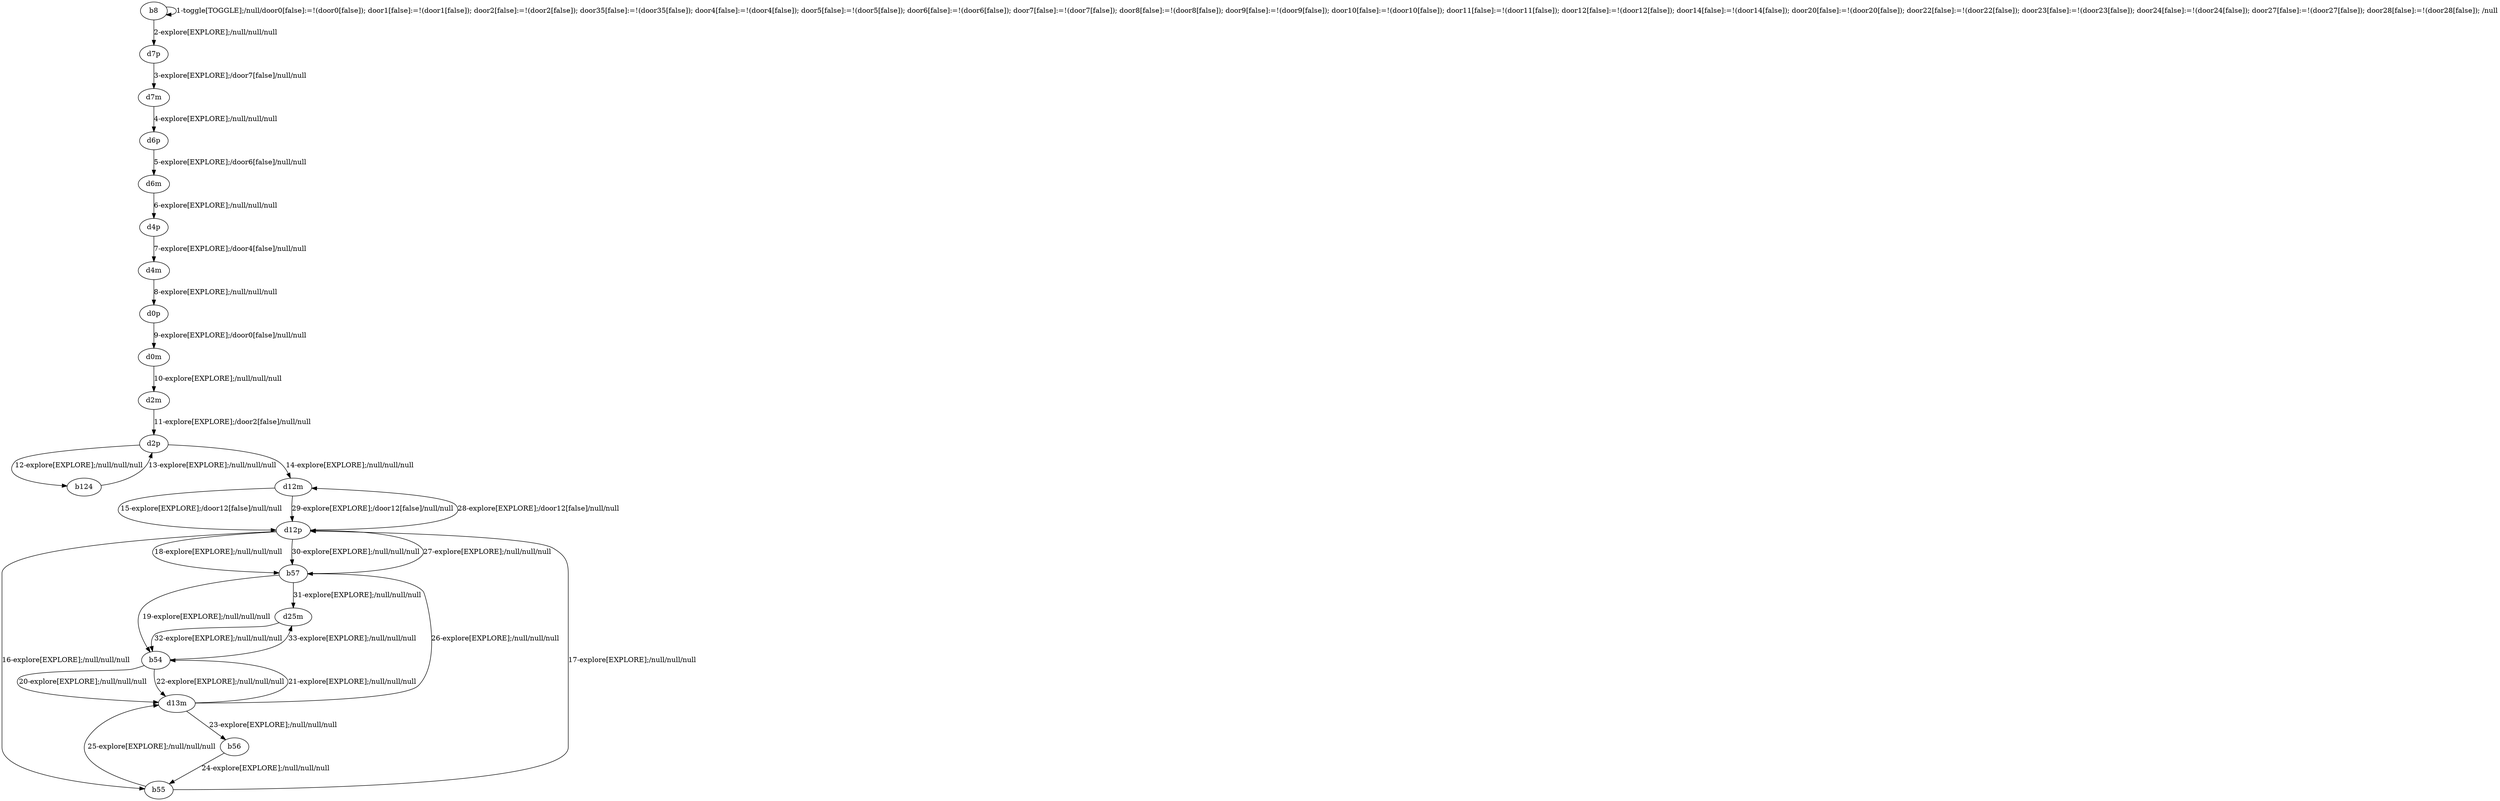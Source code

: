 # Total number of goals covered by this test: 1
# b54 --> d25m

digraph g {
"b8" -> "b8" [label = "1-toggle[TOGGLE];/null/door0[false]:=!(door0[false]); door1[false]:=!(door1[false]); door2[false]:=!(door2[false]); door35[false]:=!(door35[false]); door4[false]:=!(door4[false]); door5[false]:=!(door5[false]); door6[false]:=!(door6[false]); door7[false]:=!(door7[false]); door8[false]:=!(door8[false]); door9[false]:=!(door9[false]); door10[false]:=!(door10[false]); door11[false]:=!(door11[false]); door12[false]:=!(door12[false]); door14[false]:=!(door14[false]); door20[false]:=!(door20[false]); door22[false]:=!(door22[false]); door23[false]:=!(door23[false]); door24[false]:=!(door24[false]); door27[false]:=!(door27[false]); door28[false]:=!(door28[false]); /null"];
"b8" -> "d7p" [label = "2-explore[EXPLORE];/null/null/null"];
"d7p" -> "d7m" [label = "3-explore[EXPLORE];/door7[false]/null/null"];
"d7m" -> "d6p" [label = "4-explore[EXPLORE];/null/null/null"];
"d6p" -> "d6m" [label = "5-explore[EXPLORE];/door6[false]/null/null"];
"d6m" -> "d4p" [label = "6-explore[EXPLORE];/null/null/null"];
"d4p" -> "d4m" [label = "7-explore[EXPLORE];/door4[false]/null/null"];
"d4m" -> "d0p" [label = "8-explore[EXPLORE];/null/null/null"];
"d0p" -> "d0m" [label = "9-explore[EXPLORE];/door0[false]/null/null"];
"d0m" -> "d2m" [label = "10-explore[EXPLORE];/null/null/null"];
"d2m" -> "d2p" [label = "11-explore[EXPLORE];/door2[false]/null/null"];
"d2p" -> "b124" [label = "12-explore[EXPLORE];/null/null/null"];
"b124" -> "d2p" [label = "13-explore[EXPLORE];/null/null/null"];
"d2p" -> "d12m" [label = "14-explore[EXPLORE];/null/null/null"];
"d12m" -> "d12p" [label = "15-explore[EXPLORE];/door12[false]/null/null"];
"d12p" -> "b55" [label = "16-explore[EXPLORE];/null/null/null"];
"b55" -> "d12p" [label = "17-explore[EXPLORE];/null/null/null"];
"d12p" -> "b57" [label = "18-explore[EXPLORE];/null/null/null"];
"b57" -> "b54" [label = "19-explore[EXPLORE];/null/null/null"];
"b54" -> "d13m" [label = "20-explore[EXPLORE];/null/null/null"];
"d13m" -> "b54" [label = "21-explore[EXPLORE];/null/null/null"];
"b54" -> "d13m" [label = "22-explore[EXPLORE];/null/null/null"];
"d13m" -> "b56" [label = "23-explore[EXPLORE];/null/null/null"];
"b56" -> "b55" [label = "24-explore[EXPLORE];/null/null/null"];
"b55" -> "d13m" [label = "25-explore[EXPLORE];/null/null/null"];
"d13m" -> "b57" [label = "26-explore[EXPLORE];/null/null/null"];
"b57" -> "d12p" [label = "27-explore[EXPLORE];/null/null/null"];
"d12p" -> "d12m" [label = "28-explore[EXPLORE];/door12[false]/null/null"];
"d12m" -> "d12p" [label = "29-explore[EXPLORE];/door12[false]/null/null"];
"d12p" -> "b57" [label = "30-explore[EXPLORE];/null/null/null"];
"b57" -> "d25m" [label = "31-explore[EXPLORE];/null/null/null"];
"d25m" -> "b54" [label = "32-explore[EXPLORE];/null/null/null"];
"b54" -> "d25m" [label = "33-explore[EXPLORE];/null/null/null"];
}